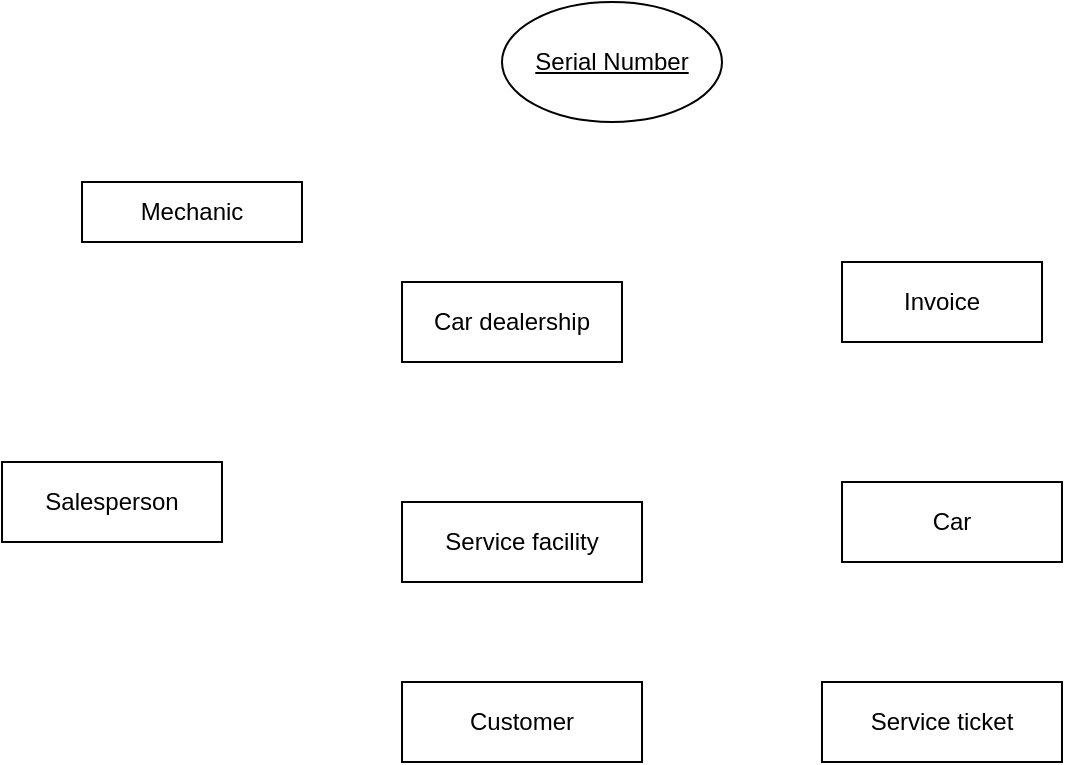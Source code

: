 <mxfile version="15.7.3" type="github">
  <diagram id="thSH0ayQxO71pJ6wV1Sd" name="Page-1">
    <mxGraphModel dx="792" dy="486" grid="1" gridSize="10" guides="1" tooltips="1" connect="1" arrows="1" fold="1" page="1" pageScale="1" pageWidth="850" pageHeight="1100" math="0" shadow="0">
      <root>
        <mxCell id="0" />
        <mxCell id="1" parent="0" />
        <mxCell id="qbq0ifineMjqy3SYOCrd-1" value="Car dealership" style="rounded=0;whiteSpace=wrap;html=1;" vertex="1" parent="1">
          <mxGeometry x="350" y="240" width="110" height="40" as="geometry" />
        </mxCell>
        <mxCell id="qbq0ifineMjqy3SYOCrd-2" value="Service facility" style="rounded=0;whiteSpace=wrap;html=1;" vertex="1" parent="1">
          <mxGeometry x="350" y="350" width="120" height="40" as="geometry" />
        </mxCell>
        <mxCell id="qbq0ifineMjqy3SYOCrd-3" value="Car" style="rounded=0;whiteSpace=wrap;html=1;" vertex="1" parent="1">
          <mxGeometry x="570" y="340" width="110" height="40" as="geometry" />
        </mxCell>
        <mxCell id="qbq0ifineMjqy3SYOCrd-4" value="Salesperson" style="rounded=0;whiteSpace=wrap;html=1;" vertex="1" parent="1">
          <mxGeometry x="150" y="330" width="110" height="40" as="geometry" />
        </mxCell>
        <mxCell id="qbq0ifineMjqy3SYOCrd-5" value="Invoice" style="rounded=0;whiteSpace=wrap;html=1;" vertex="1" parent="1">
          <mxGeometry x="570" y="230" width="100" height="40" as="geometry" />
        </mxCell>
        <mxCell id="qbq0ifineMjqy3SYOCrd-6" value="Mechanic" style="rounded=0;whiteSpace=wrap;html=1;" vertex="1" parent="1">
          <mxGeometry x="190" y="190" width="110" height="30" as="geometry" />
        </mxCell>
        <mxCell id="qbq0ifineMjqy3SYOCrd-7" value="Customer" style="rounded=0;whiteSpace=wrap;html=1;" vertex="1" parent="1">
          <mxGeometry x="350" y="440" width="120" height="40" as="geometry" />
        </mxCell>
        <mxCell id="qbq0ifineMjqy3SYOCrd-8" value="Service ticket" style="rounded=0;whiteSpace=wrap;html=1;" vertex="1" parent="1">
          <mxGeometry x="560" y="440" width="120" height="40" as="geometry" />
        </mxCell>
        <mxCell id="qbq0ifineMjqy3SYOCrd-9" value="&lt;u&gt;Serial Number&lt;/u&gt;" style="ellipse;whiteSpace=wrap;html=1;" vertex="1" parent="1">
          <mxGeometry x="400" y="100" width="110" height="60" as="geometry" />
        </mxCell>
      </root>
    </mxGraphModel>
  </diagram>
</mxfile>

